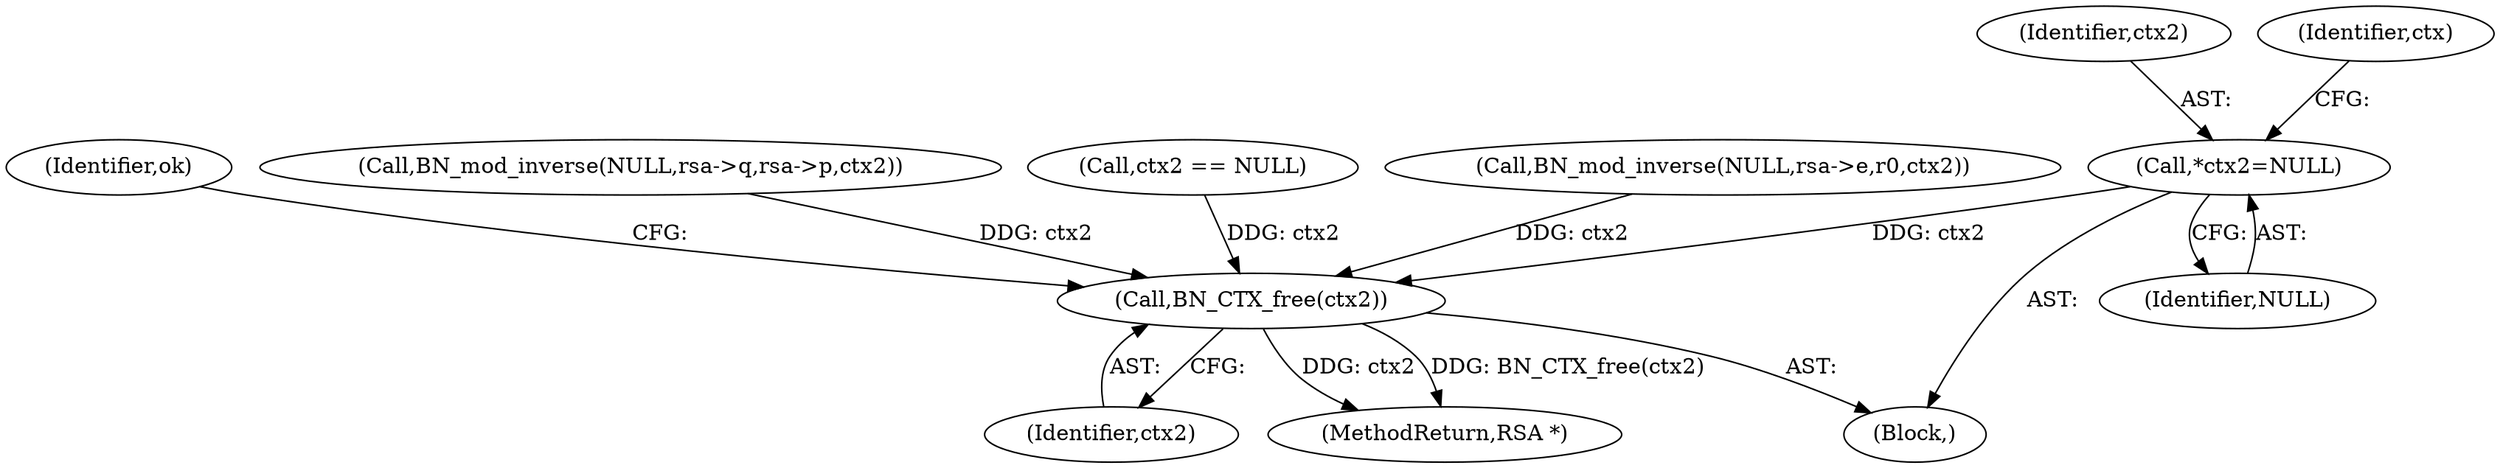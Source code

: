 digraph "0_openssl_db82b8f9bd432a59aea8e1014694e15fc457c2bb@pointer" {
"1000158" [label="(Call,*ctx2=NULL)"];
"1000582" [label="(Call,BN_CTX_free(ctx2))"];
"1000158" [label="(Call,*ctx2=NULL)"];
"1000586" [label="(Identifier,ok)"];
"1000583" [label="(Identifier,ctx2)"];
"1000546" [label="(Call,BN_mod_inverse(NULL,rsa->q,rsa->p,ctx2))"];
"1000119" [label="(Block,)"];
"1000173" [label="(Call,ctx2 == NULL)"];
"1000159" [label="(Identifier,ctx2)"];
"1000162" [label="(Identifier,ctx)"];
"1000599" [label="(MethodReturn,RSA *)"];
"1000582" [label="(Call,BN_CTX_free(ctx2))"];
"1000160" [label="(Identifier,NULL)"];
"1000480" [label="(Call,BN_mod_inverse(NULL,rsa->e,r0,ctx2))"];
"1000158" -> "1000119"  [label="AST: "];
"1000158" -> "1000160"  [label="CFG: "];
"1000159" -> "1000158"  [label="AST: "];
"1000160" -> "1000158"  [label="AST: "];
"1000162" -> "1000158"  [label="CFG: "];
"1000158" -> "1000582"  [label="DDG: ctx2"];
"1000582" -> "1000119"  [label="AST: "];
"1000582" -> "1000583"  [label="CFG: "];
"1000583" -> "1000582"  [label="AST: "];
"1000586" -> "1000582"  [label="CFG: "];
"1000582" -> "1000599"  [label="DDG: ctx2"];
"1000582" -> "1000599"  [label="DDG: BN_CTX_free(ctx2)"];
"1000480" -> "1000582"  [label="DDG: ctx2"];
"1000546" -> "1000582"  [label="DDG: ctx2"];
"1000173" -> "1000582"  [label="DDG: ctx2"];
}
